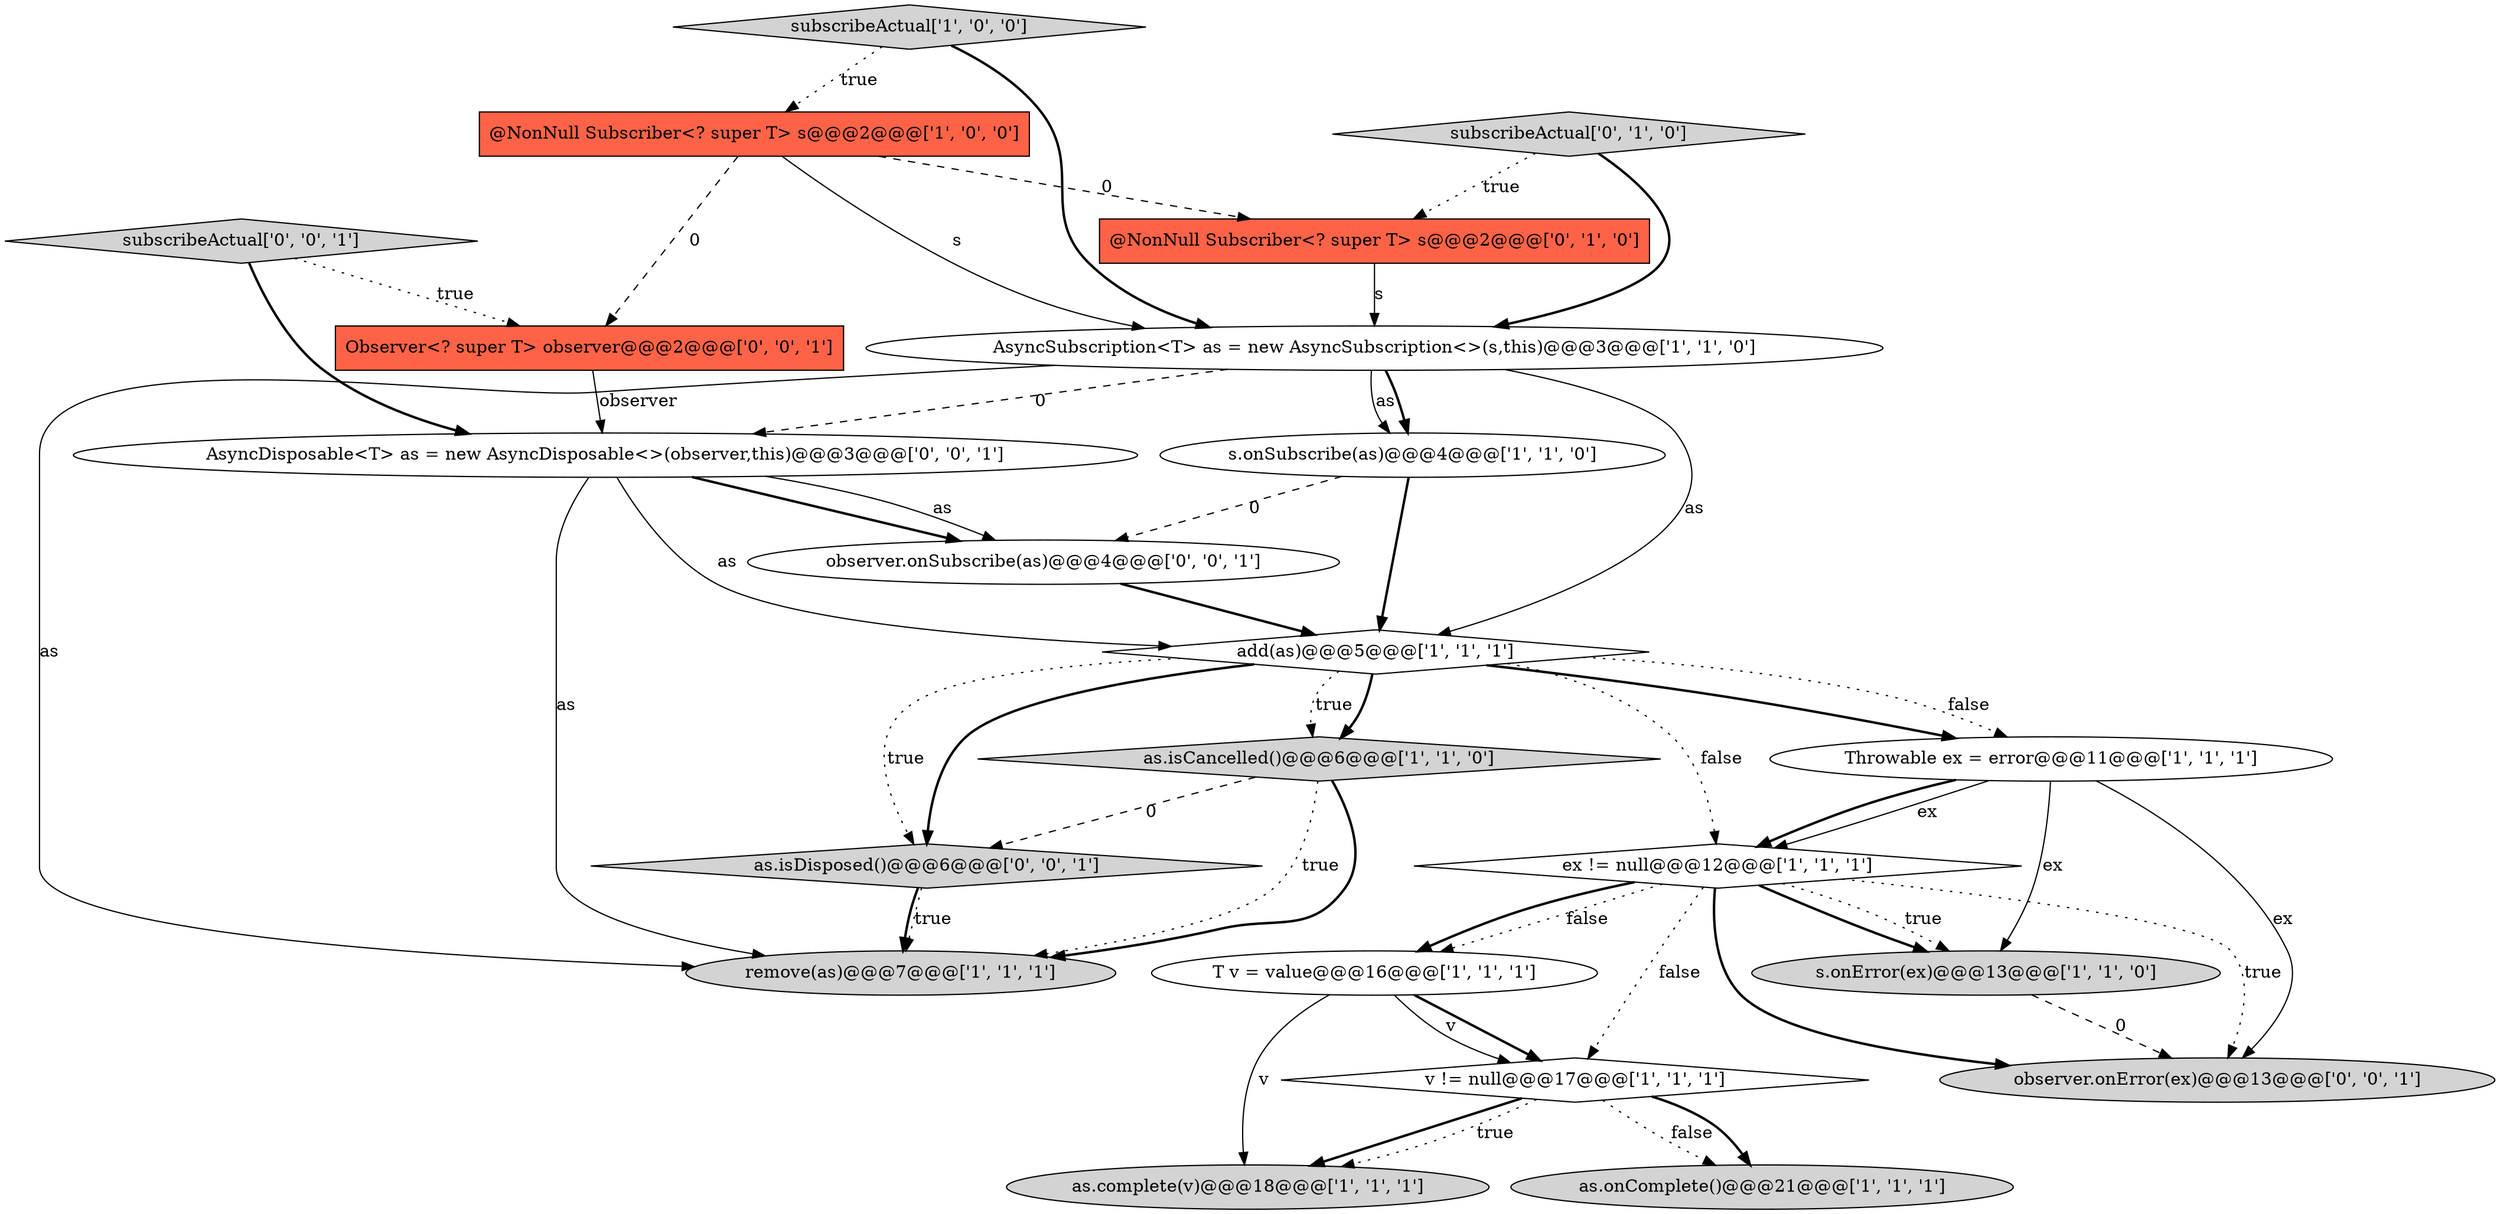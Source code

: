 digraph {
6 [style = filled, label = "subscribeActual['1', '0', '0']", fillcolor = lightgray, shape = diamond image = "AAA0AAABBB1BBB"];
20 [style = filled, label = "as.isDisposed()@@@6@@@['0', '0', '1']", fillcolor = lightgray, shape = diamond image = "AAA0AAABBB3BBB"];
5 [style = filled, label = "as.isCancelled()@@@6@@@['1', '1', '0']", fillcolor = lightgray, shape = diamond image = "AAA0AAABBB1BBB"];
1 [style = filled, label = "v != null@@@17@@@['1', '1', '1']", fillcolor = white, shape = diamond image = "AAA0AAABBB1BBB"];
15 [style = filled, label = "@NonNull Subscriber<? super T> s@@@2@@@['0', '1', '0']", fillcolor = tomato, shape = box image = "AAA1AAABBB2BBB"];
18 [style = filled, label = "AsyncDisposable<T> as = new AsyncDisposable<>(observer,this)@@@3@@@['0', '0', '1']", fillcolor = white, shape = ellipse image = "AAA0AAABBB3BBB"];
14 [style = filled, label = "subscribeActual['0', '1', '0']", fillcolor = lightgray, shape = diamond image = "AAA0AAABBB2BBB"];
19 [style = filled, label = "observer.onError(ex)@@@13@@@['0', '0', '1']", fillcolor = lightgray, shape = ellipse image = "AAA0AAABBB3BBB"];
12 [style = filled, label = "@NonNull Subscriber<? super T> s@@@2@@@['1', '0', '0']", fillcolor = tomato, shape = box image = "AAA1AAABBB1BBB"];
3 [style = filled, label = "add(as)@@@5@@@['1', '1', '1']", fillcolor = white, shape = diamond image = "AAA0AAABBB1BBB"];
11 [style = filled, label = "remove(as)@@@7@@@['1', '1', '1']", fillcolor = lightgray, shape = ellipse image = "AAA0AAABBB1BBB"];
13 [style = filled, label = "s.onError(ex)@@@13@@@['1', '1', '0']", fillcolor = lightgray, shape = ellipse image = "AAA0AAABBB1BBB"];
17 [style = filled, label = "Observer<? super T> observer@@@2@@@['0', '0', '1']", fillcolor = tomato, shape = box image = "AAA0AAABBB3BBB"];
9 [style = filled, label = "ex != null@@@12@@@['1', '1', '1']", fillcolor = white, shape = diamond image = "AAA0AAABBB1BBB"];
0 [style = filled, label = "AsyncSubscription<T> as = new AsyncSubscription<>(s,this)@@@3@@@['1', '1', '0']", fillcolor = white, shape = ellipse image = "AAA0AAABBB1BBB"];
8 [style = filled, label = "as.complete(v)@@@18@@@['1', '1', '1']", fillcolor = lightgray, shape = ellipse image = "AAA0AAABBB1BBB"];
21 [style = filled, label = "observer.onSubscribe(as)@@@4@@@['0', '0', '1']", fillcolor = white, shape = ellipse image = "AAA0AAABBB3BBB"];
2 [style = filled, label = "as.onComplete()@@@21@@@['1', '1', '1']", fillcolor = lightgray, shape = ellipse image = "AAA0AAABBB1BBB"];
4 [style = filled, label = "s.onSubscribe(as)@@@4@@@['1', '1', '0']", fillcolor = white, shape = ellipse image = "AAA0AAABBB1BBB"];
16 [style = filled, label = "subscribeActual['0', '0', '1']", fillcolor = lightgray, shape = diamond image = "AAA0AAABBB3BBB"];
10 [style = filled, label = "T v = value@@@16@@@['1', '1', '1']", fillcolor = white, shape = ellipse image = "AAA0AAABBB1BBB"];
7 [style = filled, label = "Throwable ex = error@@@11@@@['1', '1', '1']", fillcolor = white, shape = ellipse image = "AAA0AAABBB1BBB"];
17->18 [style = solid, label="observer"];
4->3 [style = bold, label=""];
3->9 [style = dotted, label="false"];
16->18 [style = bold, label=""];
1->8 [style = bold, label=""];
3->20 [style = dotted, label="true"];
20->11 [style = dotted, label="true"];
7->19 [style = solid, label="ex"];
16->17 [style = dotted, label="true"];
18->11 [style = solid, label="as"];
12->17 [style = dashed, label="0"];
3->7 [style = dotted, label="false"];
6->0 [style = bold, label=""];
9->10 [style = bold, label=""];
20->11 [style = bold, label=""];
13->19 [style = dashed, label="0"];
4->21 [style = dashed, label="0"];
0->4 [style = solid, label="as"];
0->3 [style = solid, label="as"];
18->3 [style = solid, label="as"];
1->2 [style = dotted, label="false"];
5->20 [style = dashed, label="0"];
7->9 [style = bold, label=""];
14->15 [style = dotted, label="true"];
3->5 [style = bold, label=""];
3->20 [style = bold, label=""];
7->13 [style = solid, label="ex"];
3->5 [style = dotted, label="true"];
5->11 [style = dotted, label="true"];
9->19 [style = dotted, label="true"];
14->0 [style = bold, label=""];
10->8 [style = solid, label="v"];
3->7 [style = bold, label=""];
0->4 [style = bold, label=""];
12->0 [style = solid, label="s"];
9->13 [style = dotted, label="true"];
18->21 [style = solid, label="as"];
1->8 [style = dotted, label="true"];
12->15 [style = dashed, label="0"];
9->19 [style = bold, label=""];
0->18 [style = dashed, label="0"];
5->11 [style = bold, label=""];
1->2 [style = bold, label=""];
6->12 [style = dotted, label="true"];
0->11 [style = solid, label="as"];
18->21 [style = bold, label=""];
10->1 [style = bold, label=""];
9->10 [style = dotted, label="false"];
10->1 [style = solid, label="v"];
7->9 [style = solid, label="ex"];
21->3 [style = bold, label=""];
9->13 [style = bold, label=""];
15->0 [style = solid, label="s"];
9->1 [style = dotted, label="false"];
}
